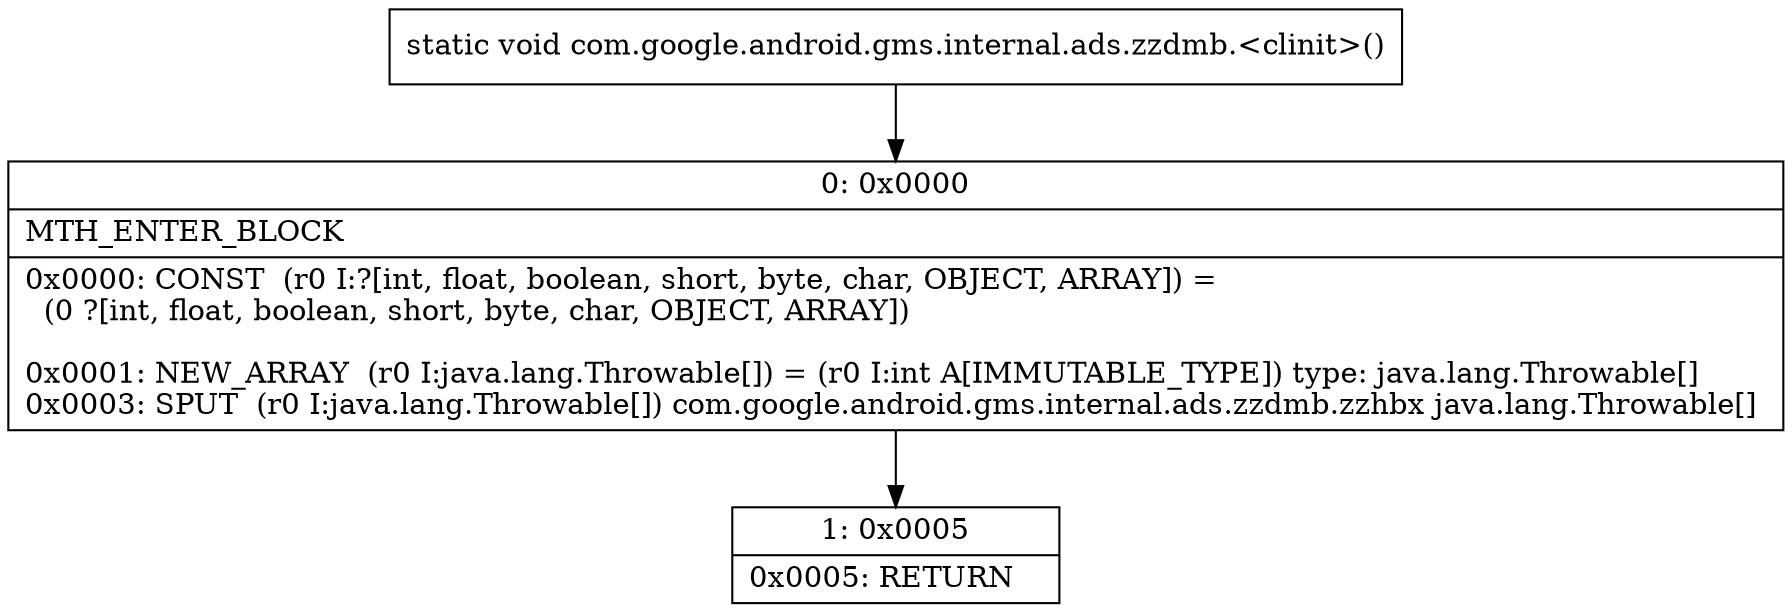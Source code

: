 digraph "CFG forcom.google.android.gms.internal.ads.zzdmb.\<clinit\>()V" {
Node_0 [shape=record,label="{0\:\ 0x0000|MTH_ENTER_BLOCK\l|0x0000: CONST  (r0 I:?[int, float, boolean, short, byte, char, OBJECT, ARRAY]) = \l  (0 ?[int, float, boolean, short, byte, char, OBJECT, ARRAY])\l \l0x0001: NEW_ARRAY  (r0 I:java.lang.Throwable[]) = (r0 I:int A[IMMUTABLE_TYPE]) type: java.lang.Throwable[] \l0x0003: SPUT  (r0 I:java.lang.Throwable[]) com.google.android.gms.internal.ads.zzdmb.zzhbx java.lang.Throwable[] \l}"];
Node_1 [shape=record,label="{1\:\ 0x0005|0x0005: RETURN   \l}"];
MethodNode[shape=record,label="{static void com.google.android.gms.internal.ads.zzdmb.\<clinit\>() }"];
MethodNode -> Node_0;
Node_0 -> Node_1;
}

